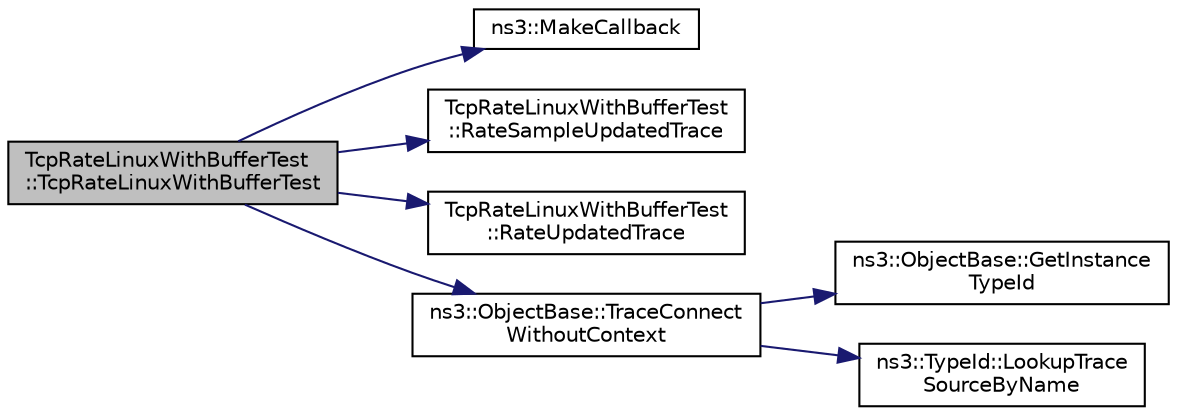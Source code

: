 digraph "TcpRateLinuxWithBufferTest::TcpRateLinuxWithBufferTest"
{
 // LATEX_PDF_SIZE
  edge [fontname="Helvetica",fontsize="10",labelfontname="Helvetica",labelfontsize="10"];
  node [fontname="Helvetica",fontsize="10",shape=record];
  rankdir="LR";
  Node1 [label="TcpRateLinuxWithBufferTest\l::TcpRateLinuxWithBufferTest",height=0.2,width=0.4,color="black", fillcolor="grey75", style="filled", fontcolor="black",tooltip="Constructor."];
  Node1 -> Node2 [color="midnightblue",fontsize="10",style="solid",fontname="Helvetica"];
  Node2 [label="ns3::MakeCallback",height=0.2,width=0.4,color="black", fillcolor="white", style="filled",URL="$namespacens3.html#af1dde3c04374147fca0cfe3b0766d664",tooltip="Build Callbacks for class method members which take varying numbers of arguments and potentially retu..."];
  Node1 -> Node3 [color="midnightblue",fontsize="10",style="solid",fontname="Helvetica"];
  Node3 [label="TcpRateLinuxWithBufferTest\l::RateSampleUpdatedTrace",height=0.2,width=0.4,color="black", fillcolor="white", style="filled",URL="$class_tcp_rate_linux_with_buffer_test.html#a8362a661f5b5edacf6ce651f4e275fce",tooltip="Track the rate sample value of TcpRateLinux."];
  Node1 -> Node4 [color="midnightblue",fontsize="10",style="solid",fontname="Helvetica"];
  Node4 [label="TcpRateLinuxWithBufferTest\l::RateUpdatedTrace",height=0.2,width=0.4,color="black", fillcolor="white", style="filled",URL="$class_tcp_rate_linux_with_buffer_test.html#a7ab19c642d328be2c1c9cf1dc5050853",tooltip="Track the rate value of TcpRateLinux."];
  Node1 -> Node5 [color="midnightblue",fontsize="10",style="solid",fontname="Helvetica"];
  Node5 [label="ns3::ObjectBase::TraceConnect\lWithoutContext",height=0.2,width=0.4,color="black", fillcolor="white", style="filled",URL="$classns3_1_1_object_base.html#a1be45f6fd561e75dcac9dfa81b2b81e4",tooltip="Connect a TraceSource to a Callback without a context."];
  Node5 -> Node6 [color="midnightblue",fontsize="10",style="solid",fontname="Helvetica"];
  Node6 [label="ns3::ObjectBase::GetInstance\lTypeId",height=0.2,width=0.4,color="black", fillcolor="white", style="filled",URL="$classns3_1_1_object_base.html#abe5b43a6f5b99a92a4c3122db31f06fb",tooltip="Get the most derived TypeId for this Object."];
  Node5 -> Node7 [color="midnightblue",fontsize="10",style="solid",fontname="Helvetica"];
  Node7 [label="ns3::TypeId::LookupTrace\lSourceByName",height=0.2,width=0.4,color="black", fillcolor="white", style="filled",URL="$classns3_1_1_type_id.html#a9a07e9b925ebf9257c9f4f0732901502",tooltip="Find a TraceSource by name."];
}
